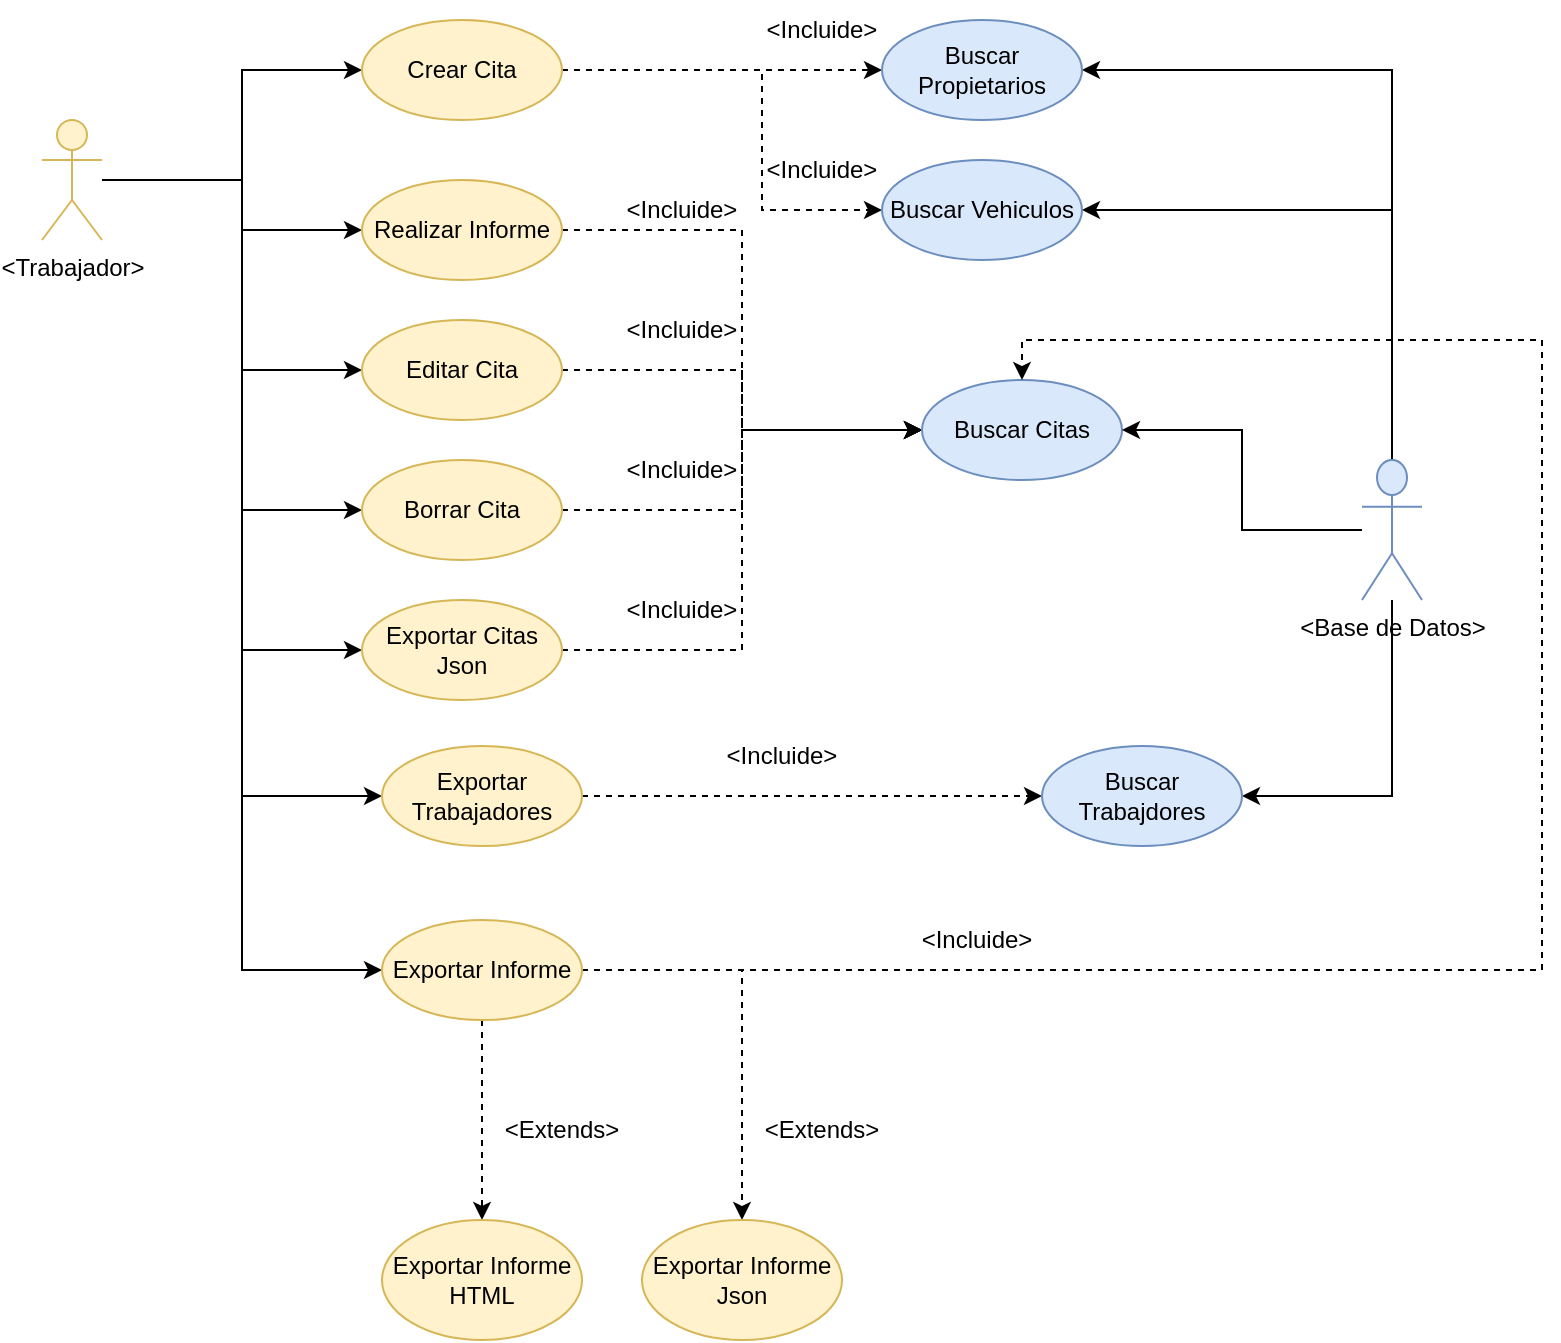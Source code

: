 <mxfile version="20.3.0" type="device"><diagram id="Wnj6HP5B0r6p35t6VaHC" name="Página-1"><mxGraphModel dx="1422" dy="865" grid="1" gridSize="10" guides="1" tooltips="1" connect="1" arrows="1" fold="1" page="1" pageScale="1" pageWidth="1169" pageHeight="826" math="0" shadow="0"><root><mxCell id="0"/><mxCell id="1" parent="0"/><mxCell id="7V0-W9-r69ryUIUGY7p--47" style="edgeStyle=orthogonalEdgeStyle;rounded=0;orthogonalLoop=1;jettySize=auto;html=1;entryX=0;entryY=1;entryDx=0;entryDy=0;" parent="1" edge="1"><mxGeometry relative="1" as="geometry"><Array as="points"><mxPoint x="30" y="450"/><mxPoint x="30" y="110"/><mxPoint x="263" y="110"/></Array><mxPoint x="120" y="450" as="sourcePoint"/></mxGeometry></mxCell><mxCell id="a31LGlP7veRwISP2c3cx-3" style="edgeStyle=orthogonalEdgeStyle;rounded=0;orthogonalLoop=1;jettySize=auto;html=1;entryX=0;entryY=0.5;entryDx=0;entryDy=0;" edge="1" parent="1" source="a31LGlP7veRwISP2c3cx-1" target="a31LGlP7veRwISP2c3cx-2"><mxGeometry relative="1" as="geometry"><Array as="points"><mxPoint x="180" y="110"/><mxPoint x="180" y="55"/></Array></mxGeometry></mxCell><mxCell id="a31LGlP7veRwISP2c3cx-5" style="edgeStyle=orthogonalEdgeStyle;rounded=0;orthogonalLoop=1;jettySize=auto;html=1;entryX=0;entryY=0.5;entryDx=0;entryDy=0;" edge="1" parent="1" source="a31LGlP7veRwISP2c3cx-1" target="a31LGlP7veRwISP2c3cx-4"><mxGeometry relative="1" as="geometry"><Array as="points"><mxPoint x="180" y="110"/><mxPoint x="180" y="135"/></Array></mxGeometry></mxCell><mxCell id="a31LGlP7veRwISP2c3cx-8" style="edgeStyle=orthogonalEdgeStyle;rounded=0;orthogonalLoop=1;jettySize=auto;html=1;entryX=0;entryY=0.5;entryDx=0;entryDy=0;" edge="1" parent="1" source="a31LGlP7veRwISP2c3cx-1" target="a31LGlP7veRwISP2c3cx-6"><mxGeometry relative="1" as="geometry"><Array as="points"><mxPoint x="180" y="110"/><mxPoint x="180" y="205"/></Array></mxGeometry></mxCell><mxCell id="a31LGlP7veRwISP2c3cx-9" style="edgeStyle=orthogonalEdgeStyle;rounded=0;orthogonalLoop=1;jettySize=auto;html=1;entryX=0;entryY=0.5;entryDx=0;entryDy=0;" edge="1" parent="1" source="a31LGlP7veRwISP2c3cx-1" target="a31LGlP7veRwISP2c3cx-7"><mxGeometry relative="1" as="geometry"><Array as="points"><mxPoint x="180" y="110"/><mxPoint x="180" y="275"/></Array></mxGeometry></mxCell><mxCell id="a31LGlP7veRwISP2c3cx-11" style="edgeStyle=orthogonalEdgeStyle;rounded=0;orthogonalLoop=1;jettySize=auto;html=1;entryX=0;entryY=0.5;entryDx=0;entryDy=0;" edge="1" parent="1" source="a31LGlP7veRwISP2c3cx-1" target="a31LGlP7veRwISP2c3cx-10"><mxGeometry relative="1" as="geometry"><Array as="points"><mxPoint x="180" y="110"/><mxPoint x="180" y="345"/></Array></mxGeometry></mxCell><mxCell id="a31LGlP7veRwISP2c3cx-26" style="edgeStyle=orthogonalEdgeStyle;rounded=0;orthogonalLoop=1;jettySize=auto;html=1;entryX=0;entryY=0.5;entryDx=0;entryDy=0;" edge="1" parent="1" source="a31LGlP7veRwISP2c3cx-1" target="a31LGlP7veRwISP2c3cx-25"><mxGeometry relative="1" as="geometry"><Array as="points"><mxPoint x="180" y="110"/><mxPoint x="180" y="418"/></Array></mxGeometry></mxCell><mxCell id="a31LGlP7veRwISP2c3cx-32" style="edgeStyle=orthogonalEdgeStyle;rounded=0;orthogonalLoop=1;jettySize=auto;html=1;entryX=0;entryY=0.5;entryDx=0;entryDy=0;" edge="1" parent="1" source="a31LGlP7veRwISP2c3cx-1" target="a31LGlP7veRwISP2c3cx-31"><mxGeometry relative="1" as="geometry"/></mxCell><mxCell id="a31LGlP7veRwISP2c3cx-1" value="&amp;lt;Trabajador&amp;gt;" style="shape=umlActor;verticalLabelPosition=bottom;verticalAlign=top;html=1;outlineConnect=0;fillColor=#fff2cc;strokeColor=#d6b656;" vertex="1" parent="1"><mxGeometry x="80" y="80" width="30" height="60" as="geometry"/></mxCell><mxCell id="a31LGlP7veRwISP2c3cx-45" style="edgeStyle=orthogonalEdgeStyle;rounded=0;orthogonalLoop=1;jettySize=auto;html=1;entryX=0;entryY=0.5;entryDx=0;entryDy=0;dashed=1;" edge="1" parent="1" source="a31LGlP7veRwISP2c3cx-2" target="a31LGlP7veRwISP2c3cx-42"><mxGeometry relative="1" as="geometry"/></mxCell><mxCell id="a31LGlP7veRwISP2c3cx-46" style="edgeStyle=orthogonalEdgeStyle;rounded=0;orthogonalLoop=1;jettySize=auto;html=1;entryX=0;entryY=0.5;entryDx=0;entryDy=0;dashed=1;" edge="1" parent="1" source="a31LGlP7veRwISP2c3cx-2" target="a31LGlP7veRwISP2c3cx-44"><mxGeometry relative="1" as="geometry"><Array as="points"><mxPoint x="440" y="55"/><mxPoint x="440" y="125"/></Array></mxGeometry></mxCell><mxCell id="a31LGlP7veRwISP2c3cx-2" value="Crear Cita" style="ellipse;whiteSpace=wrap;html=1;fillColor=#fff2cc;strokeColor=#d6b656;" vertex="1" parent="1"><mxGeometry x="240" y="30" width="100" height="50" as="geometry"/></mxCell><mxCell id="a31LGlP7veRwISP2c3cx-13" style="edgeStyle=orthogonalEdgeStyle;rounded=0;orthogonalLoop=1;jettySize=auto;html=1;entryX=0;entryY=0.5;entryDx=0;entryDy=0;dashed=1;" edge="1" parent="1" source="a31LGlP7veRwISP2c3cx-4" target="a31LGlP7veRwISP2c3cx-12"><mxGeometry relative="1" as="geometry"/></mxCell><mxCell id="a31LGlP7veRwISP2c3cx-4" value="Realizar Informe" style="ellipse;whiteSpace=wrap;html=1;fillColor=#fff2cc;strokeColor=#d6b656;" vertex="1" parent="1"><mxGeometry x="240" y="110" width="100" height="50" as="geometry"/></mxCell><mxCell id="a31LGlP7veRwISP2c3cx-14" style="edgeStyle=orthogonalEdgeStyle;rounded=0;orthogonalLoop=1;jettySize=auto;html=1;entryX=0;entryY=0.5;entryDx=0;entryDy=0;dashed=1;" edge="1" parent="1" source="a31LGlP7veRwISP2c3cx-6" target="a31LGlP7veRwISP2c3cx-12"><mxGeometry relative="1" as="geometry"><mxPoint x="460" y="240.0" as="targetPoint"/><Array as="points"><mxPoint x="430" y="205"/><mxPoint x="430" y="235"/></Array></mxGeometry></mxCell><mxCell id="a31LGlP7veRwISP2c3cx-6" value="Editar Cita" style="ellipse;whiteSpace=wrap;html=1;fillColor=#fff2cc;strokeColor=#d6b656;" vertex="1" parent="1"><mxGeometry x="240" y="180" width="100" height="50" as="geometry"/></mxCell><mxCell id="a31LGlP7veRwISP2c3cx-15" style="edgeStyle=orthogonalEdgeStyle;rounded=0;orthogonalLoop=1;jettySize=auto;html=1;entryX=0;entryY=0.5;entryDx=0;entryDy=0;dashed=1;" edge="1" parent="1" source="a31LGlP7veRwISP2c3cx-7" target="a31LGlP7veRwISP2c3cx-12"><mxGeometry relative="1" as="geometry"/></mxCell><mxCell id="a31LGlP7veRwISP2c3cx-7" value="Borrar Cita" style="ellipse;whiteSpace=wrap;html=1;fillColor=#fff2cc;strokeColor=#d6b656;" vertex="1" parent="1"><mxGeometry x="240" y="250" width="100" height="50" as="geometry"/></mxCell><mxCell id="a31LGlP7veRwISP2c3cx-24" style="edgeStyle=orthogonalEdgeStyle;rounded=0;orthogonalLoop=1;jettySize=auto;html=1;entryX=0;entryY=0.5;entryDx=0;entryDy=0;dashed=1;" edge="1" parent="1" source="a31LGlP7veRwISP2c3cx-10" target="a31LGlP7veRwISP2c3cx-12"><mxGeometry relative="1" as="geometry"/></mxCell><mxCell id="a31LGlP7veRwISP2c3cx-10" value="Exportar Citas Json" style="ellipse;whiteSpace=wrap;html=1;fillColor=#fff2cc;strokeColor=#d6b656;" vertex="1" parent="1"><mxGeometry x="240" y="320" width="100" height="50" as="geometry"/></mxCell><mxCell id="a31LGlP7veRwISP2c3cx-12" value="Buscar Citas" style="ellipse;whiteSpace=wrap;html=1;fillColor=#dae8fc;strokeColor=#6c8ebf;" vertex="1" parent="1"><mxGeometry x="520" y="210" width="100" height="50" as="geometry"/></mxCell><mxCell id="a31LGlP7veRwISP2c3cx-17" value="&amp;lt;Incluide&amp;gt;" style="text;html=1;strokeColor=none;fillColor=none;align=center;verticalAlign=middle;whiteSpace=wrap;rounded=0;" vertex="1" parent="1"><mxGeometry x="370" y="110" width="60" height="30" as="geometry"/></mxCell><mxCell id="a31LGlP7veRwISP2c3cx-18" value="&amp;lt;Incluide&amp;gt;" style="text;html=1;strokeColor=none;fillColor=none;align=center;verticalAlign=middle;whiteSpace=wrap;rounded=0;" vertex="1" parent="1"><mxGeometry x="370" y="170" width="60" height="30" as="geometry"/></mxCell><mxCell id="a31LGlP7veRwISP2c3cx-19" value="&amp;lt;Incluide&amp;gt;" style="text;html=1;strokeColor=none;fillColor=none;align=center;verticalAlign=middle;whiteSpace=wrap;rounded=0;" vertex="1" parent="1"><mxGeometry x="370" y="240" width="60" height="30" as="geometry"/></mxCell><mxCell id="a31LGlP7veRwISP2c3cx-20" value="&amp;lt;Incluide&amp;gt;" style="text;html=1;strokeColor=none;fillColor=none;align=center;verticalAlign=middle;whiteSpace=wrap;rounded=0;" vertex="1" parent="1"><mxGeometry x="370" y="310" width="60" height="30" as="geometry"/></mxCell><mxCell id="a31LGlP7veRwISP2c3cx-22" style="edgeStyle=orthogonalEdgeStyle;rounded=0;orthogonalLoop=1;jettySize=auto;html=1;entryX=1;entryY=0.5;entryDx=0;entryDy=0;" edge="1" parent="1" source="a31LGlP7veRwISP2c3cx-21" target="a31LGlP7veRwISP2c3cx-12"><mxGeometry relative="1" as="geometry"/></mxCell><mxCell id="a31LGlP7veRwISP2c3cx-28" style="edgeStyle=orthogonalEdgeStyle;rounded=0;orthogonalLoop=1;jettySize=auto;html=1;entryX=1;entryY=0.5;entryDx=0;entryDy=0;" edge="1" parent="1" source="a31LGlP7veRwISP2c3cx-21" target="a31LGlP7veRwISP2c3cx-27"><mxGeometry relative="1" as="geometry"><Array as="points"><mxPoint x="755" y="418"/></Array></mxGeometry></mxCell><mxCell id="a31LGlP7veRwISP2c3cx-51" style="edgeStyle=orthogonalEdgeStyle;rounded=0;orthogonalLoop=1;jettySize=auto;html=1;entryX=1;entryY=0.5;entryDx=0;entryDy=0;" edge="1" parent="1" source="a31LGlP7veRwISP2c3cx-21" target="a31LGlP7veRwISP2c3cx-42"><mxGeometry relative="1" as="geometry"><mxPoint x="750" y="50" as="targetPoint"/><Array as="points"><mxPoint x="755" y="55"/></Array></mxGeometry></mxCell><mxCell id="a31LGlP7veRwISP2c3cx-52" style="edgeStyle=orthogonalEdgeStyle;rounded=0;orthogonalLoop=1;jettySize=auto;html=1;entryX=1;entryY=0.5;entryDx=0;entryDy=0;" edge="1" parent="1" source="a31LGlP7veRwISP2c3cx-21" target="a31LGlP7veRwISP2c3cx-44"><mxGeometry relative="1" as="geometry"><mxPoint x="750" y="110.0" as="targetPoint"/><Array as="points"><mxPoint x="755" y="125"/></Array></mxGeometry></mxCell><mxCell id="a31LGlP7veRwISP2c3cx-21" value="&amp;lt;Base de Datos&amp;gt;" style="shape=umlActor;verticalLabelPosition=bottom;verticalAlign=top;html=1;outlineConnect=0;fillColor=#dae8fc;strokeColor=#6c8ebf;" vertex="1" parent="1"><mxGeometry x="740" y="250" width="30" height="70" as="geometry"/></mxCell><mxCell id="a31LGlP7veRwISP2c3cx-29" style="edgeStyle=orthogonalEdgeStyle;rounded=0;orthogonalLoop=1;jettySize=auto;html=1;entryX=0;entryY=0.5;entryDx=0;entryDy=0;dashed=1;" edge="1" parent="1" source="a31LGlP7veRwISP2c3cx-25" target="a31LGlP7veRwISP2c3cx-27"><mxGeometry relative="1" as="geometry"/></mxCell><mxCell id="a31LGlP7veRwISP2c3cx-25" value="Exportar Trabajadores" style="ellipse;whiteSpace=wrap;html=1;fillColor=#fff2cc;strokeColor=#d6b656;" vertex="1" parent="1"><mxGeometry x="250" y="393" width="100" height="50" as="geometry"/></mxCell><mxCell id="a31LGlP7veRwISP2c3cx-27" value="Buscar Trabajdores" style="ellipse;whiteSpace=wrap;html=1;fillColor=#dae8fc;strokeColor=#6c8ebf;" vertex="1" parent="1"><mxGeometry x="580" y="393" width="100" height="50" as="geometry"/></mxCell><mxCell id="a31LGlP7veRwISP2c3cx-30" value="&amp;lt;Incluide&amp;gt;" style="text;html=1;strokeColor=none;fillColor=none;align=center;verticalAlign=middle;whiteSpace=wrap;rounded=0;" vertex="1" parent="1"><mxGeometry x="420" y="383" width="60" height="30" as="geometry"/></mxCell><mxCell id="a31LGlP7veRwISP2c3cx-34" style="edgeStyle=orthogonalEdgeStyle;rounded=0;orthogonalLoop=1;jettySize=auto;html=1;entryX=0.5;entryY=0;entryDx=0;entryDy=0;dashed=1;" edge="1" parent="1" source="a31LGlP7veRwISP2c3cx-31" target="a31LGlP7veRwISP2c3cx-33"><mxGeometry relative="1" as="geometry"/></mxCell><mxCell id="a31LGlP7veRwISP2c3cx-37" style="edgeStyle=orthogonalEdgeStyle;rounded=0;orthogonalLoop=1;jettySize=auto;html=1;entryX=0.5;entryY=0;entryDx=0;entryDy=0;dashed=1;" edge="1" parent="1" source="a31LGlP7veRwISP2c3cx-31" target="a31LGlP7veRwISP2c3cx-36"><mxGeometry relative="1" as="geometry"/></mxCell><mxCell id="a31LGlP7veRwISP2c3cx-39" style="edgeStyle=orthogonalEdgeStyle;rounded=0;orthogonalLoop=1;jettySize=auto;html=1;entryX=0.5;entryY=0;entryDx=0;entryDy=0;dashed=1;" edge="1" parent="1" source="a31LGlP7veRwISP2c3cx-31" target="a31LGlP7veRwISP2c3cx-12"><mxGeometry relative="1" as="geometry"><Array as="points"><mxPoint x="830" y="505"/><mxPoint x="830" y="190"/><mxPoint x="570" y="190"/></Array></mxGeometry></mxCell><mxCell id="a31LGlP7veRwISP2c3cx-31" value="Exportar Informe" style="ellipse;whiteSpace=wrap;html=1;fillColor=#fff2cc;strokeColor=#d6b656;" vertex="1" parent="1"><mxGeometry x="250" y="480" width="100" height="50" as="geometry"/></mxCell><mxCell id="a31LGlP7veRwISP2c3cx-33" value="Exportar Informe HTML" style="ellipse;whiteSpace=wrap;html=1;fillColor=#fff2cc;strokeColor=#d6b656;" vertex="1" parent="1"><mxGeometry x="250" y="630" width="100" height="60" as="geometry"/></mxCell><mxCell id="a31LGlP7veRwISP2c3cx-35" value="&amp;lt;Extends&amp;gt;" style="text;html=1;strokeColor=none;fillColor=none;align=center;verticalAlign=middle;whiteSpace=wrap;rounded=0;" vertex="1" parent="1"><mxGeometry x="310" y="570" width="60" height="30" as="geometry"/></mxCell><mxCell id="a31LGlP7veRwISP2c3cx-36" value="Exportar Informe&lt;br&gt;Json" style="ellipse;whiteSpace=wrap;html=1;fillColor=#fff2cc;strokeColor=#d6b656;" vertex="1" parent="1"><mxGeometry x="380" y="630" width="100" height="60" as="geometry"/></mxCell><mxCell id="a31LGlP7veRwISP2c3cx-38" value="&amp;lt;Extends&amp;gt;" style="text;html=1;strokeColor=none;fillColor=none;align=center;verticalAlign=middle;whiteSpace=wrap;rounded=0;" vertex="1" parent="1"><mxGeometry x="440" y="570" width="60" height="30" as="geometry"/></mxCell><mxCell id="a31LGlP7veRwISP2c3cx-40" value="&amp;lt;Incluide&amp;gt;" style="text;html=1;strokeColor=none;fillColor=none;align=center;verticalAlign=middle;whiteSpace=wrap;rounded=0;" vertex="1" parent="1"><mxGeometry x="520" y="480" width="55" height="20" as="geometry"/></mxCell><mxCell id="a31LGlP7veRwISP2c3cx-42" value="Buscar Propietarios" style="ellipse;whiteSpace=wrap;html=1;fillColor=#dae8fc;strokeColor=#6c8ebf;" vertex="1" parent="1"><mxGeometry x="500" y="30" width="100" height="50" as="geometry"/></mxCell><mxCell id="a31LGlP7veRwISP2c3cx-44" value="Buscar Vehiculos" style="ellipse;whiteSpace=wrap;html=1;fillColor=#dae8fc;strokeColor=#6c8ebf;" vertex="1" parent="1"><mxGeometry x="500" y="100" width="100" height="50" as="geometry"/></mxCell><mxCell id="a31LGlP7veRwISP2c3cx-47" value="&amp;lt;Incluide&amp;gt;" style="text;html=1;strokeColor=none;fillColor=none;align=center;verticalAlign=middle;whiteSpace=wrap;rounded=0;" vertex="1" parent="1"><mxGeometry x="440" y="90" width="60" height="30" as="geometry"/></mxCell><mxCell id="a31LGlP7veRwISP2c3cx-48" value="&amp;lt;Incluide&amp;gt;" style="text;html=1;strokeColor=none;fillColor=none;align=center;verticalAlign=middle;whiteSpace=wrap;rounded=0;" vertex="1" parent="1"><mxGeometry x="440" y="20" width="60" height="30" as="geometry"/></mxCell></root></mxGraphModel></diagram></mxfile>